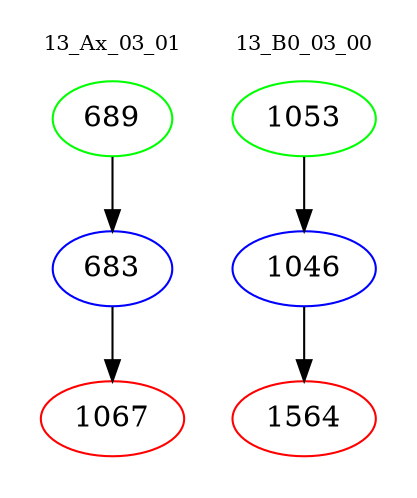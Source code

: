 digraph{
subgraph cluster_0 {
color = white
label = "13_Ax_03_01";
fontsize=10;
T0_689 [label="689", color="green"]
T0_689 -> T0_683 [color="black"]
T0_683 [label="683", color="blue"]
T0_683 -> T0_1067 [color="black"]
T0_1067 [label="1067", color="red"]
}
subgraph cluster_1 {
color = white
label = "13_B0_03_00";
fontsize=10;
T1_1053 [label="1053", color="green"]
T1_1053 -> T1_1046 [color="black"]
T1_1046 [label="1046", color="blue"]
T1_1046 -> T1_1564 [color="black"]
T1_1564 [label="1564", color="red"]
}
}
